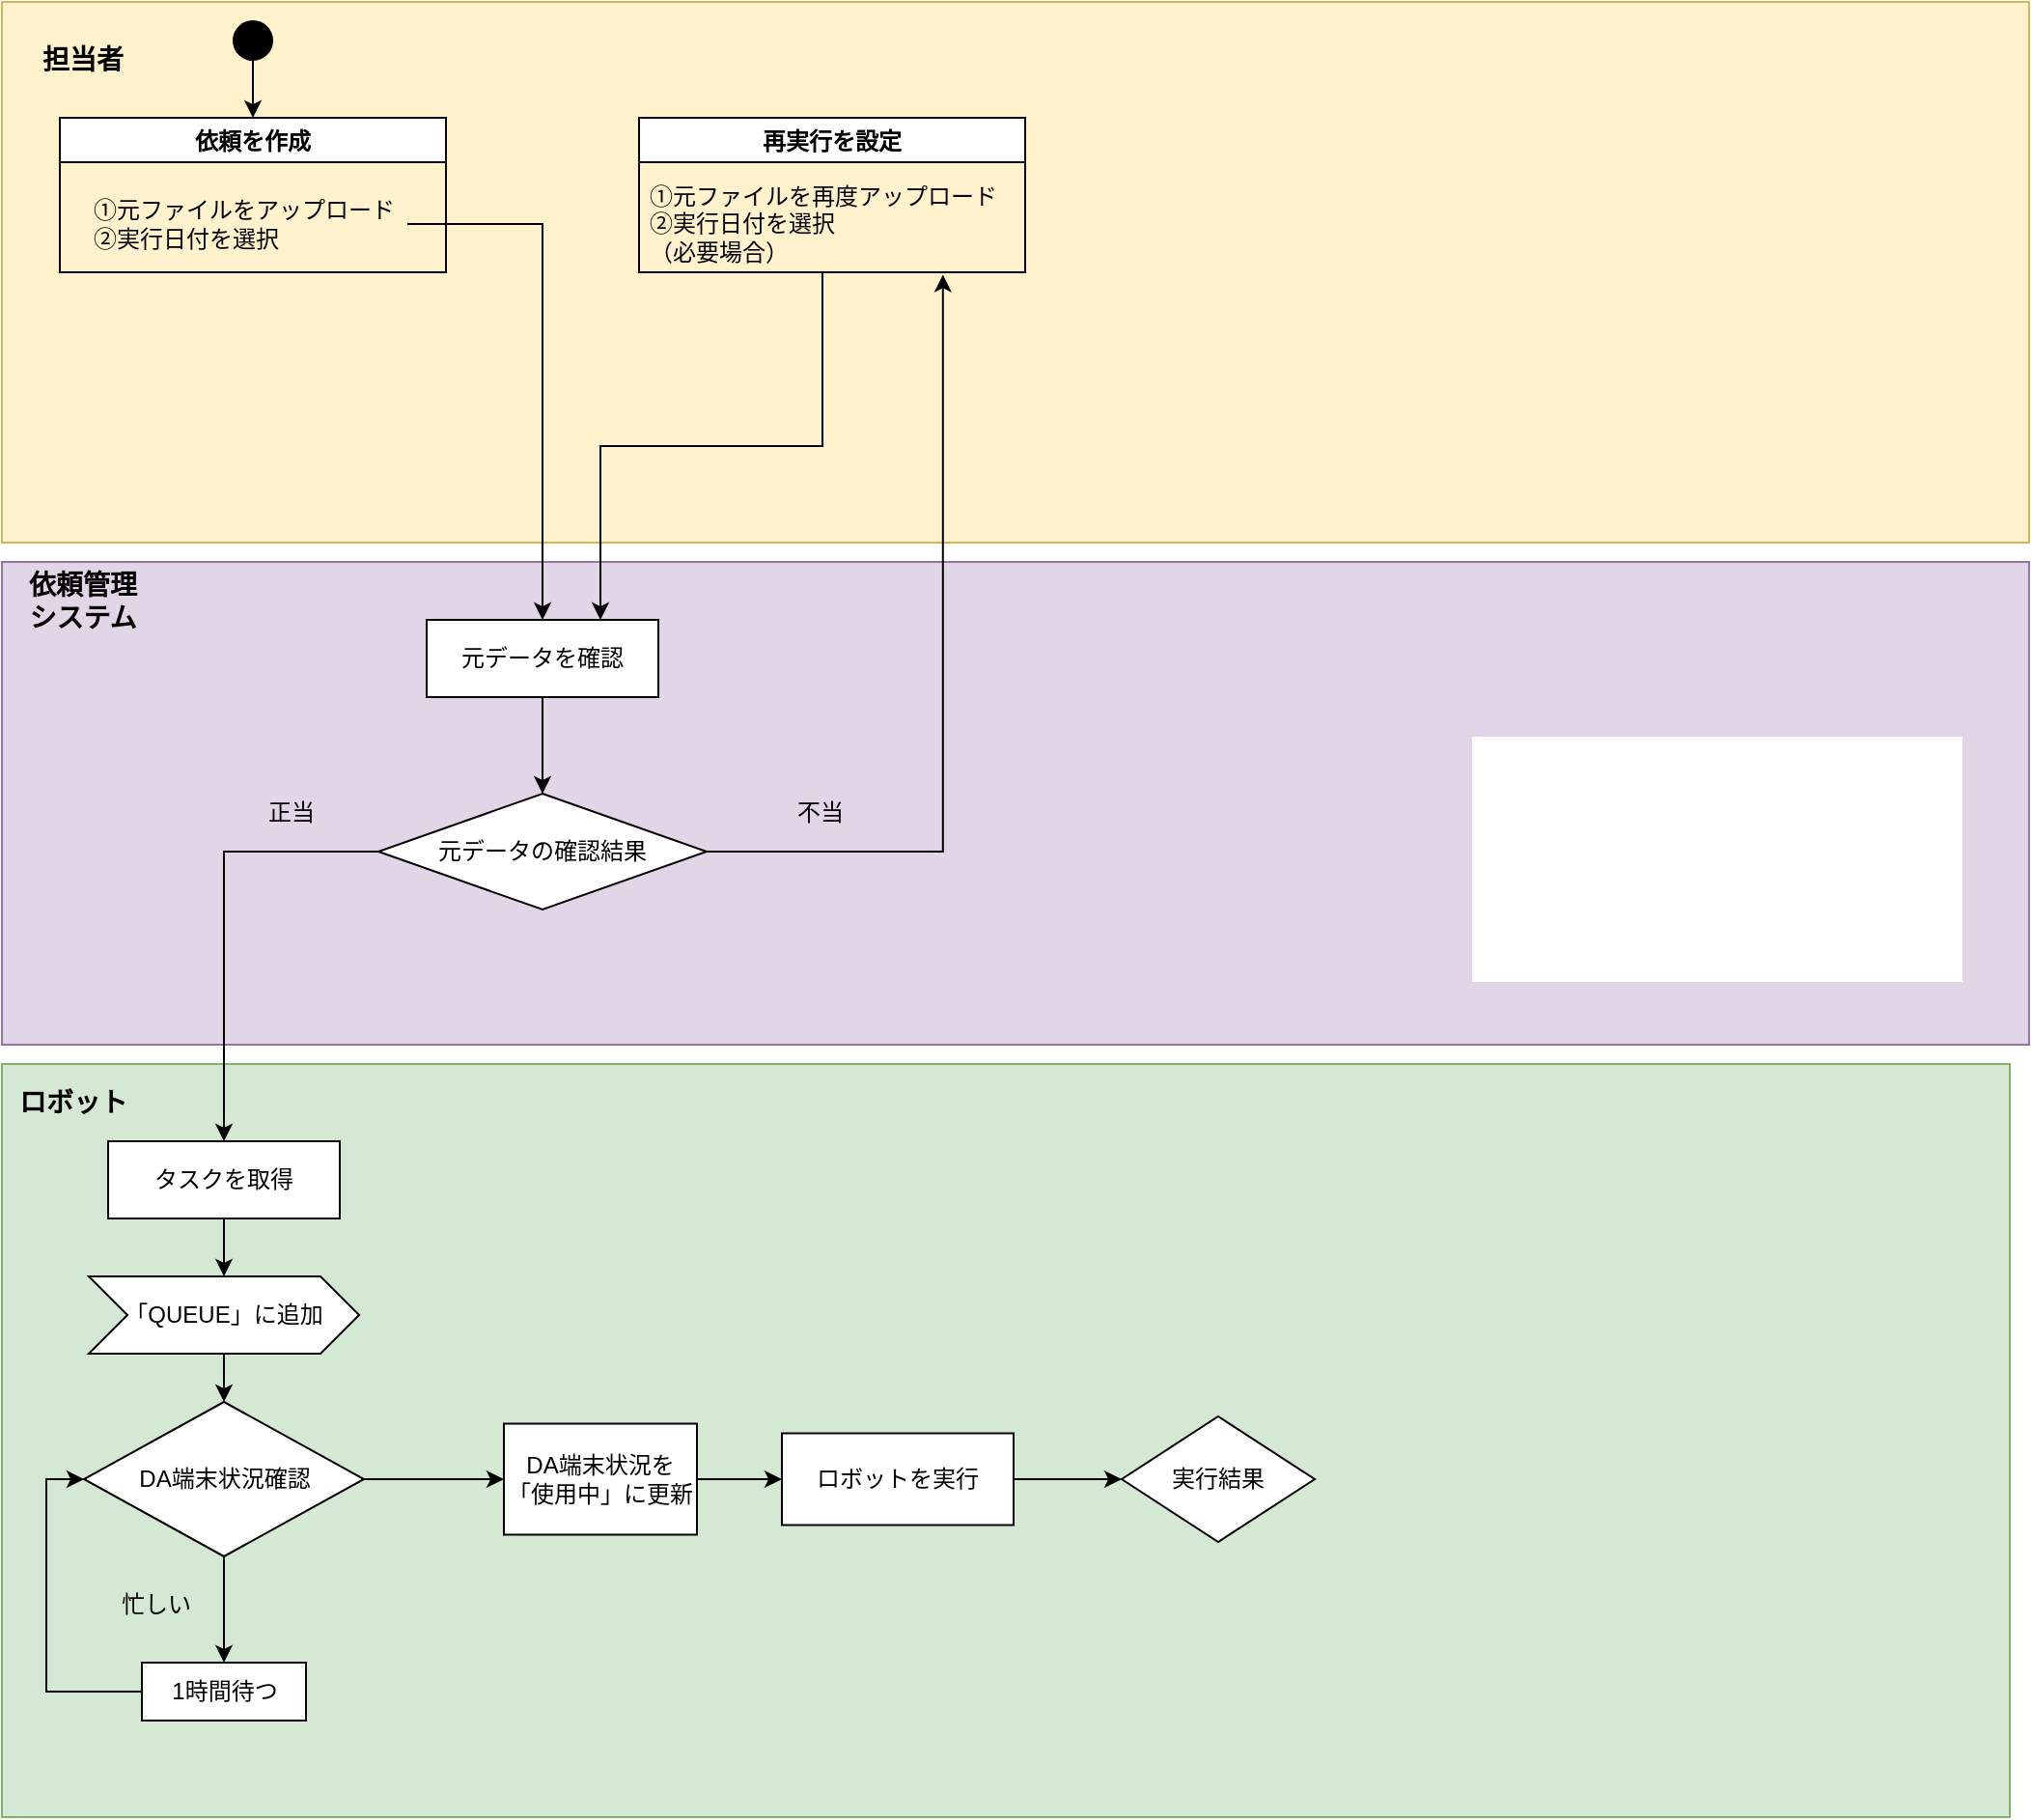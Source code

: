 <mxfile version="14.7.0" type="github">
  <diagram id="HkwJ5wBVBo28_0Q30BGw" name="Page-1">
    <mxGraphModel dx="1865" dy="1845" grid="1" gridSize="10" guides="1" tooltips="1" connect="1" arrows="1" fold="1" page="1" pageScale="1" pageWidth="827" pageHeight="1169" math="0" shadow="0">
      <root>
        <mxCell id="0" />
        <mxCell id="1" parent="0" />
        <mxCell id="n510I995kuuaHjcIF-QW-7" value="" style="rounded=0;whiteSpace=wrap;html=1;strokeColor=#d6b656;fillColor=#fff2cc;" vertex="1" parent="1">
          <mxGeometry x="-110" y="-220" width="1050" height="280" as="geometry" />
        </mxCell>
        <mxCell id="n510I995kuuaHjcIF-QW-10" value="依頼を作成" style="swimlane;" vertex="1" parent="1">
          <mxGeometry x="-80" y="-160" width="200" height="80" as="geometry" />
        </mxCell>
        <mxCell id="n510I995kuuaHjcIF-QW-14" value="①元ファイルをアップロード&lt;br&gt;&lt;div style=&quot;text-align: left&quot;&gt;&lt;span&gt;②実行日付を選択&lt;/span&gt;&lt;/div&gt;" style="text;html=1;align=center;verticalAlign=middle;resizable=0;points=[];autosize=1;strokeColor=none;" vertex="1" parent="n510I995kuuaHjcIF-QW-10">
          <mxGeometry x="10" y="40" width="170" height="30" as="geometry" />
        </mxCell>
        <mxCell id="n510I995kuuaHjcIF-QW-13" style="edgeStyle=orthogonalEdgeStyle;rounded=0;orthogonalLoop=1;jettySize=auto;html=1;entryX=0.5;entryY=0;entryDx=0;entryDy=0;" edge="1" parent="1" source="n510I995kuuaHjcIF-QW-11" target="n510I995kuuaHjcIF-QW-10">
          <mxGeometry relative="1" as="geometry" />
        </mxCell>
        <mxCell id="n510I995kuuaHjcIF-QW-11" value="" style="ellipse;whiteSpace=wrap;html=1;aspect=fixed;fillColor=#000000;" vertex="1" parent="1">
          <mxGeometry x="10" y="-210" width="20" height="20" as="geometry" />
        </mxCell>
        <mxCell id="n510I995kuuaHjcIF-QW-15" value="" style="rounded=0;whiteSpace=wrap;html=1;strokeColor=#82b366;fillColor=#d5e8d4;" vertex="1" parent="1">
          <mxGeometry x="-110" y="330" width="1040" height="390" as="geometry" />
        </mxCell>
        <mxCell id="n510I995kuuaHjcIF-QW-19" style="edgeStyle=orthogonalEdgeStyle;rounded=0;orthogonalLoop=1;jettySize=auto;html=1;" edge="1" parent="1" source="n510I995kuuaHjcIF-QW-16" target="n510I995kuuaHjcIF-QW-17">
          <mxGeometry relative="1" as="geometry" />
        </mxCell>
        <mxCell id="n510I995kuuaHjcIF-QW-16" value="タスクを取得" style="rounded=0;whiteSpace=wrap;html=1;" vertex="1" parent="1">
          <mxGeometry x="-55" y="370" width="120" height="40" as="geometry" />
        </mxCell>
        <mxCell id="n510I995kuuaHjcIF-QW-22" style="edgeStyle=orthogonalEdgeStyle;rounded=0;orthogonalLoop=1;jettySize=auto;html=1;" edge="1" parent="1" source="n510I995kuuaHjcIF-QW-17" target="n510I995kuuaHjcIF-QW-21">
          <mxGeometry relative="1" as="geometry" />
        </mxCell>
        <mxCell id="n510I995kuuaHjcIF-QW-17" value="「QUEUE」に追加" style="shape=step;perimeter=stepPerimeter;whiteSpace=wrap;html=1;fixedSize=1;" vertex="1" parent="1">
          <mxGeometry x="-65" y="440" width="140" height="40" as="geometry" />
        </mxCell>
        <mxCell id="n510I995kuuaHjcIF-QW-24" style="edgeStyle=orthogonalEdgeStyle;rounded=0;orthogonalLoop=1;jettySize=auto;html=1;entryX=0.5;entryY=0;entryDx=0;entryDy=0;" edge="1" parent="1" source="n510I995kuuaHjcIF-QW-21" target="n510I995kuuaHjcIF-QW-23">
          <mxGeometry relative="1" as="geometry" />
        </mxCell>
        <mxCell id="n510I995kuuaHjcIF-QW-28" style="edgeStyle=orthogonalEdgeStyle;rounded=0;orthogonalLoop=1;jettySize=auto;html=1;" edge="1" parent="1" source="n510I995kuuaHjcIF-QW-21" target="n510I995kuuaHjcIF-QW-27">
          <mxGeometry relative="1" as="geometry" />
        </mxCell>
        <mxCell id="n510I995kuuaHjcIF-QW-21" value="DA端末状況確認" style="rhombus;whiteSpace=wrap;html=1;" vertex="1" parent="1">
          <mxGeometry x="-67.5" y="505" width="145" height="80" as="geometry" />
        </mxCell>
        <mxCell id="n510I995kuuaHjcIF-QW-25" style="edgeStyle=orthogonalEdgeStyle;rounded=0;orthogonalLoop=1;jettySize=auto;html=1;entryX=0;entryY=0.5;entryDx=0;entryDy=0;" edge="1" parent="1" source="n510I995kuuaHjcIF-QW-23" target="n510I995kuuaHjcIF-QW-21">
          <mxGeometry relative="1" as="geometry">
            <Array as="points">
              <mxPoint x="-87" y="655" />
              <mxPoint x="-87" y="545" />
            </Array>
          </mxGeometry>
        </mxCell>
        <mxCell id="n510I995kuuaHjcIF-QW-23" value="1時間待つ" style="rounded=0;whiteSpace=wrap;html=1;" vertex="1" parent="1">
          <mxGeometry x="-37.5" y="640" width="85" height="30" as="geometry" />
        </mxCell>
        <mxCell id="n510I995kuuaHjcIF-QW-26" value="忙しい" style="text;html=1;strokeColor=none;fillColor=none;align=center;verticalAlign=middle;whiteSpace=wrap;rounded=0;" vertex="1" parent="1">
          <mxGeometry x="-50" y="600" width="40" height="20" as="geometry" />
        </mxCell>
        <mxCell id="n510I995kuuaHjcIF-QW-38" style="edgeStyle=orthogonalEdgeStyle;rounded=0;orthogonalLoop=1;jettySize=auto;html=1;" edge="1" parent="1" source="n510I995kuuaHjcIF-QW-27" target="n510I995kuuaHjcIF-QW-37">
          <mxGeometry relative="1" as="geometry" />
        </mxCell>
        <mxCell id="n510I995kuuaHjcIF-QW-27" value="DA端末状況を「使用中」に更新" style="rounded=0;whiteSpace=wrap;html=1;" vertex="1" parent="1">
          <mxGeometry x="150" y="516.25" width="100" height="57.5" as="geometry" />
        </mxCell>
        <mxCell id="n510I995kuuaHjcIF-QW-42" style="edgeStyle=orthogonalEdgeStyle;rounded=0;orthogonalLoop=1;jettySize=auto;html=1;" edge="1" parent="1" source="n510I995kuuaHjcIF-QW-37" target="n510I995kuuaHjcIF-QW-39">
          <mxGeometry relative="1" as="geometry" />
        </mxCell>
        <mxCell id="n510I995kuuaHjcIF-QW-37" value="ロボットを実行" style="rounded=0;whiteSpace=wrap;html=1;" vertex="1" parent="1">
          <mxGeometry x="294" y="521.25" width="120" height="47.5" as="geometry" />
        </mxCell>
        <mxCell id="n510I995kuuaHjcIF-QW-39" value="実行結果" style="rhombus;whiteSpace=wrap;html=1;" vertex="1" parent="1">
          <mxGeometry x="470" y="512.5" width="100" height="65" as="geometry" />
        </mxCell>
        <mxCell id="n510I995kuuaHjcIF-QW-40" value="&lt;font style=&quot;font-size: 14px&quot;&gt;&lt;b&gt;担当者&lt;/b&gt;&lt;/font&gt;" style="text;html=1;strokeColor=none;fillColor=none;align=center;verticalAlign=middle;whiteSpace=wrap;rounded=0;" vertex="1" parent="1">
          <mxGeometry x="-97.5" y="-200" width="57.5" height="20" as="geometry" />
        </mxCell>
        <mxCell id="n510I995kuuaHjcIF-QW-41" value="&lt;font style=&quot;font-size: 14px&quot;&gt;&lt;b&gt;ロボット&lt;/b&gt;&lt;/font&gt;" style="text;html=1;strokeColor=none;fillColor=none;align=center;verticalAlign=middle;whiteSpace=wrap;rounded=0;" vertex="1" parent="1">
          <mxGeometry x="-107.5" y="340" width="67.5" height="20" as="geometry" />
        </mxCell>
        <mxCell id="n510I995kuuaHjcIF-QW-44" value="再実行を設定" style="swimlane;" vertex="1" parent="1">
          <mxGeometry x="220" y="-160" width="200" height="80" as="geometry" />
        </mxCell>
        <mxCell id="n510I995kuuaHjcIF-QW-45" value="①元ファイルを再度アップロード&lt;br&gt;&lt;div style=&quot;text-align: left&quot;&gt;&lt;span&gt;②実行日付を選択&lt;/span&gt;&lt;/div&gt;&lt;div style=&quot;text-align: left&quot;&gt;&lt;span&gt;（必要場合）&lt;/span&gt;&lt;/div&gt;" style="text;html=1;align=center;verticalAlign=middle;resizable=0;points=[];autosize=1;strokeColor=none;" vertex="1" parent="n510I995kuuaHjcIF-QW-44">
          <mxGeometry x="-5" y="30" width="200" height="50" as="geometry" />
        </mxCell>
        <mxCell id="n510I995kuuaHjcIF-QW-51" value="" style="rounded=0;whiteSpace=wrap;html=1;strokeColor=#9673a6;fillColor=#e1d5e7;" vertex="1" parent="1">
          <mxGeometry x="-110" y="70" width="1050" height="250" as="geometry" />
        </mxCell>
        <mxCell id="n510I995kuuaHjcIF-QW-57" style="edgeStyle=orthogonalEdgeStyle;rounded=0;orthogonalLoop=1;jettySize=auto;html=1;" edge="1" parent="1" source="n510I995kuuaHjcIF-QW-52" target="n510I995kuuaHjcIF-QW-56">
          <mxGeometry relative="1" as="geometry" />
        </mxCell>
        <mxCell id="n510I995kuuaHjcIF-QW-52" value="元データを確認" style="rounded=0;whiteSpace=wrap;html=1;" vertex="1" parent="1">
          <mxGeometry x="110" y="100" width="120" height="40" as="geometry" />
        </mxCell>
        <mxCell id="n510I995kuuaHjcIF-QW-53" value="&lt;span style=&quot;font-size: 14px&quot;&gt;&lt;b&gt;依頼管理システム&lt;/b&gt;&lt;/span&gt;" style="text;html=1;strokeColor=none;fillColor=none;align=center;verticalAlign=middle;whiteSpace=wrap;rounded=0;" vertex="1" parent="1">
          <mxGeometry x="-102.5" y="80" width="67.5" height="20" as="geometry" />
        </mxCell>
        <mxCell id="n510I995kuuaHjcIF-QW-54" style="edgeStyle=orthogonalEdgeStyle;rounded=0;orthogonalLoop=1;jettySize=auto;html=1;" edge="1" parent="1" source="n510I995kuuaHjcIF-QW-14" target="n510I995kuuaHjcIF-QW-52">
          <mxGeometry relative="1" as="geometry" />
        </mxCell>
        <mxCell id="n510I995kuuaHjcIF-QW-55" style="edgeStyle=orthogonalEdgeStyle;rounded=0;orthogonalLoop=1;jettySize=auto;html=1;entryX=0.75;entryY=0;entryDx=0;entryDy=0;" edge="1" parent="1" source="n510I995kuuaHjcIF-QW-45" target="n510I995kuuaHjcIF-QW-52">
          <mxGeometry relative="1" as="geometry" />
        </mxCell>
        <mxCell id="n510I995kuuaHjcIF-QW-58" style="edgeStyle=orthogonalEdgeStyle;rounded=0;orthogonalLoop=1;jettySize=auto;html=1;entryX=0.812;entryY=1.024;entryDx=0;entryDy=0;entryPerimeter=0;" edge="1" parent="1" source="n510I995kuuaHjcIF-QW-56" target="n510I995kuuaHjcIF-QW-45">
          <mxGeometry relative="1" as="geometry">
            <Array as="points">
              <mxPoint x="377" y="220" />
            </Array>
          </mxGeometry>
        </mxCell>
        <mxCell id="n510I995kuuaHjcIF-QW-60" style="edgeStyle=orthogonalEdgeStyle;rounded=0;orthogonalLoop=1;jettySize=auto;html=1;entryX=0.5;entryY=0;entryDx=0;entryDy=0;" edge="1" parent="1" source="n510I995kuuaHjcIF-QW-56" target="n510I995kuuaHjcIF-QW-16">
          <mxGeometry relative="1" as="geometry" />
        </mxCell>
        <mxCell id="n510I995kuuaHjcIF-QW-56" value="元データの確認結果" style="rhombus;whiteSpace=wrap;html=1;" vertex="1" parent="1">
          <mxGeometry x="85" y="190" width="170" height="60" as="geometry" />
        </mxCell>
        <mxCell id="n510I995kuuaHjcIF-QW-59" value="不当" style="text;html=1;strokeColor=none;fillColor=none;align=center;verticalAlign=middle;whiteSpace=wrap;rounded=0;" vertex="1" parent="1">
          <mxGeometry x="294" y="190" width="40" height="20" as="geometry" />
        </mxCell>
        <mxCell id="n510I995kuuaHjcIF-QW-61" value="正当" style="text;html=1;strokeColor=none;fillColor=none;align=center;verticalAlign=middle;whiteSpace=wrap;rounded=0;" vertex="1" parent="1">
          <mxGeometry x="20" y="190" width="40" height="20" as="geometry" />
        </mxCell>
      </root>
    </mxGraphModel>
  </diagram>
</mxfile>
